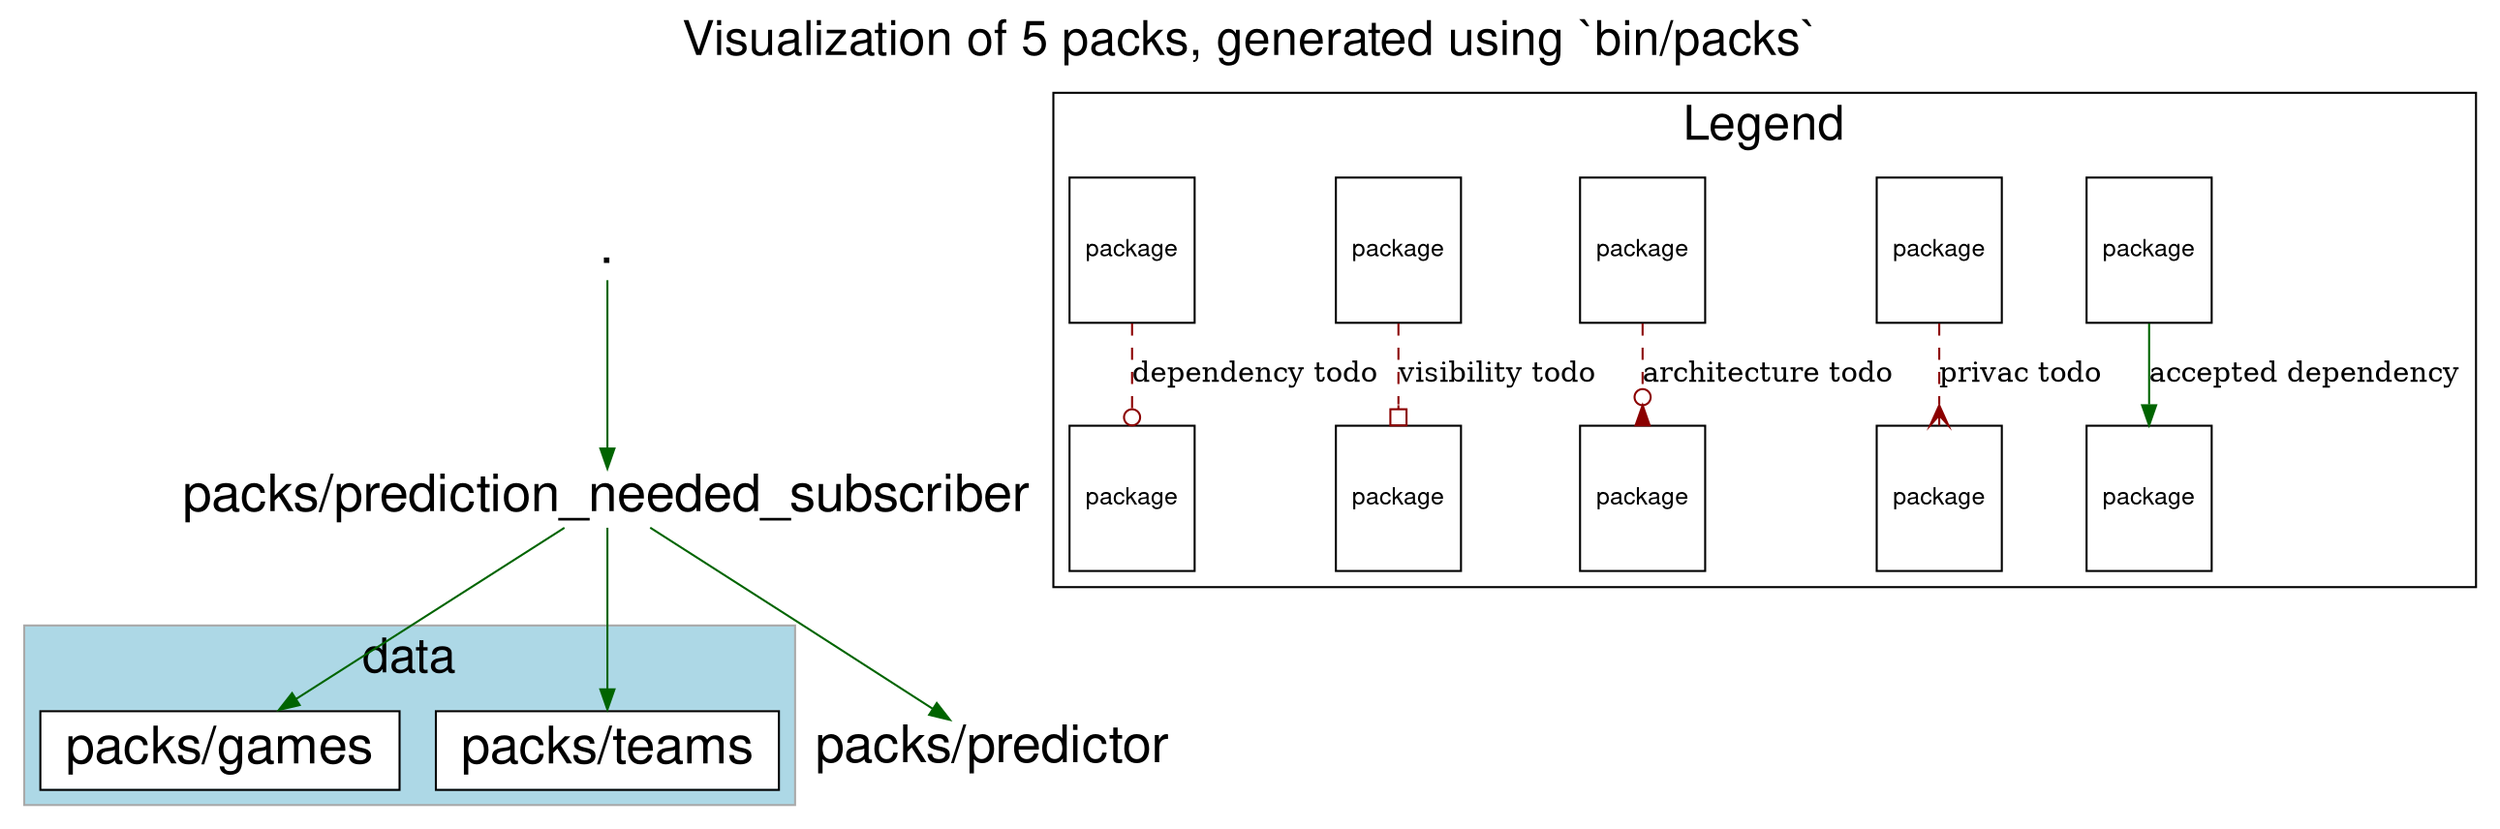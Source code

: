 digraph package_diagram {
  rankdir=TD

  graph [
    labelloc="t"
    fontname="Helvetica,Arial,sans-serif"
    dpi=100
    layout=dot
    label="Visualization of 5 packs, generated using `bin/packs`",
    fontsize=24
  ]
  node [
    fontname="Helvetica,Arial,sans-serif"
    fontsize=26.0
    fontcolor=black
    fillcolor=white
    color=black
    height=1.0
    style=filled
    shape=plain
  ]

    subgraph app {
      shape=box
      color=darkgrey
      fillcolor=lightblue
      style=filled

        label="app"
        cluster=true
        rank = 0

    }
    subgraph UI {
      shape=box
      color=darkgrey
      fillcolor=lightblue
      style=filled

        label="UI"
        cluster=true
        rank = 1

    }
    subgraph data {
      shape=box
      color=darkgrey
      fillcolor=lightblue
      style=filled

        label="data"
        cluster=true
        rank = 2

        "packs/games" [
            fontsize=26.0
              URL="https://github.com/shageman/package-based-rails-applications-book/tree/main/c4s07/sportsball/packs/games"
            label=               <
                <table border='0' cellborder='1' cellspacing='0' cellpadding='4'>
                  <tr> <td align='left'> packs/games </td> </tr>
                </table>
              >
          ]

        "packs/teams" [
            fontsize=26.0
              URL="https://github.com/shageman/package-based-rails-applications-book/tree/main/c4s07/sportsball/packs/teams"
            label=               <
                <table border='0' cellborder='1' cellspacing='0' cellpadding='4'>
                  <tr> <td align='left'> packs/teams </td> </tr>
                </table>
              >
          ]

    }
    subgraph utility {
      shape=box
      color=darkgrey
      fillcolor=lightblue
      style=filled

        label="utility"
        cluster=true
        rank = 3

    }

          "packs/prediction_needed_subscriber" -> "packs/games" [
            color=darkgreen
          ]
          "packs/prediction_needed_subscriber" -> "packs/teams" [
            color=darkgreen
          ]
          "packs/prediction_needed_subscriber" -> "packs/predictor" [
            color=darkgreen
          ]
          "." -> "packs/prediction_needed_subscriber" [
            color=darkgreen
          ]


  subgraph cluster_legend {
    label="Legend"

    A [ fontsize=12 shape=box label="package"]
    B [ fontsize=12 shape=box label="package"]
    C [ fontsize=12 shape=box label="package"]
    D [ fontsize=12 shape=box label="package"]
    E [ fontsize=12 shape=box label="package"]
    F [ fontsize=12 shape=box label="package"]
    G [ fontsize=12 shape=box label="package"]
    H [ fontsize=12 shape=box label="package"]
    I [ fontsize=12 shape=box label="package"]
    J [ fontsize=12 shape=box label="package"]

    A -> B [label="accepted dependency" color=darkgreen]
    C -> D [label="privac todo" color=darkred style=dashed arrowhead=crow]
    E -> F [label="architecture todo" color=darkred style=dashed arrowhead=invodot]
    G -> H [label="visibility todo" color=darkred style=dashed arrowhead=obox]
    I -> J [label="dependency todo" color=darkred style=dashed arrowhead=odot]
  }
}
